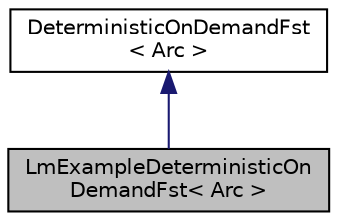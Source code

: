 digraph "LmExampleDeterministicOnDemandFst&lt; Arc &gt;"
{
  edge [fontname="Helvetica",fontsize="10",labelfontname="Helvetica",labelfontsize="10"];
  node [fontname="Helvetica",fontsize="10",shape=record];
  Node0 [label="LmExampleDeterministicOn\lDemandFst\< Arc \>",height=0.2,width=0.4,color="black", fillcolor="grey75", style="filled", fontcolor="black"];
  Node1 -> Node0 [dir="back",color="midnightblue",fontsize="10",style="solid",fontname="Helvetica"];
  Node1 [label="DeterministicOnDemandFst\l\< Arc \>",height=0.2,width=0.4,color="black", fillcolor="white", style="filled",URL="$classfst_1_1DeterministicOnDemandFst.html",tooltip="class DeterministicOnDemandFst is an \"FST-like\" base-class. "];
}
